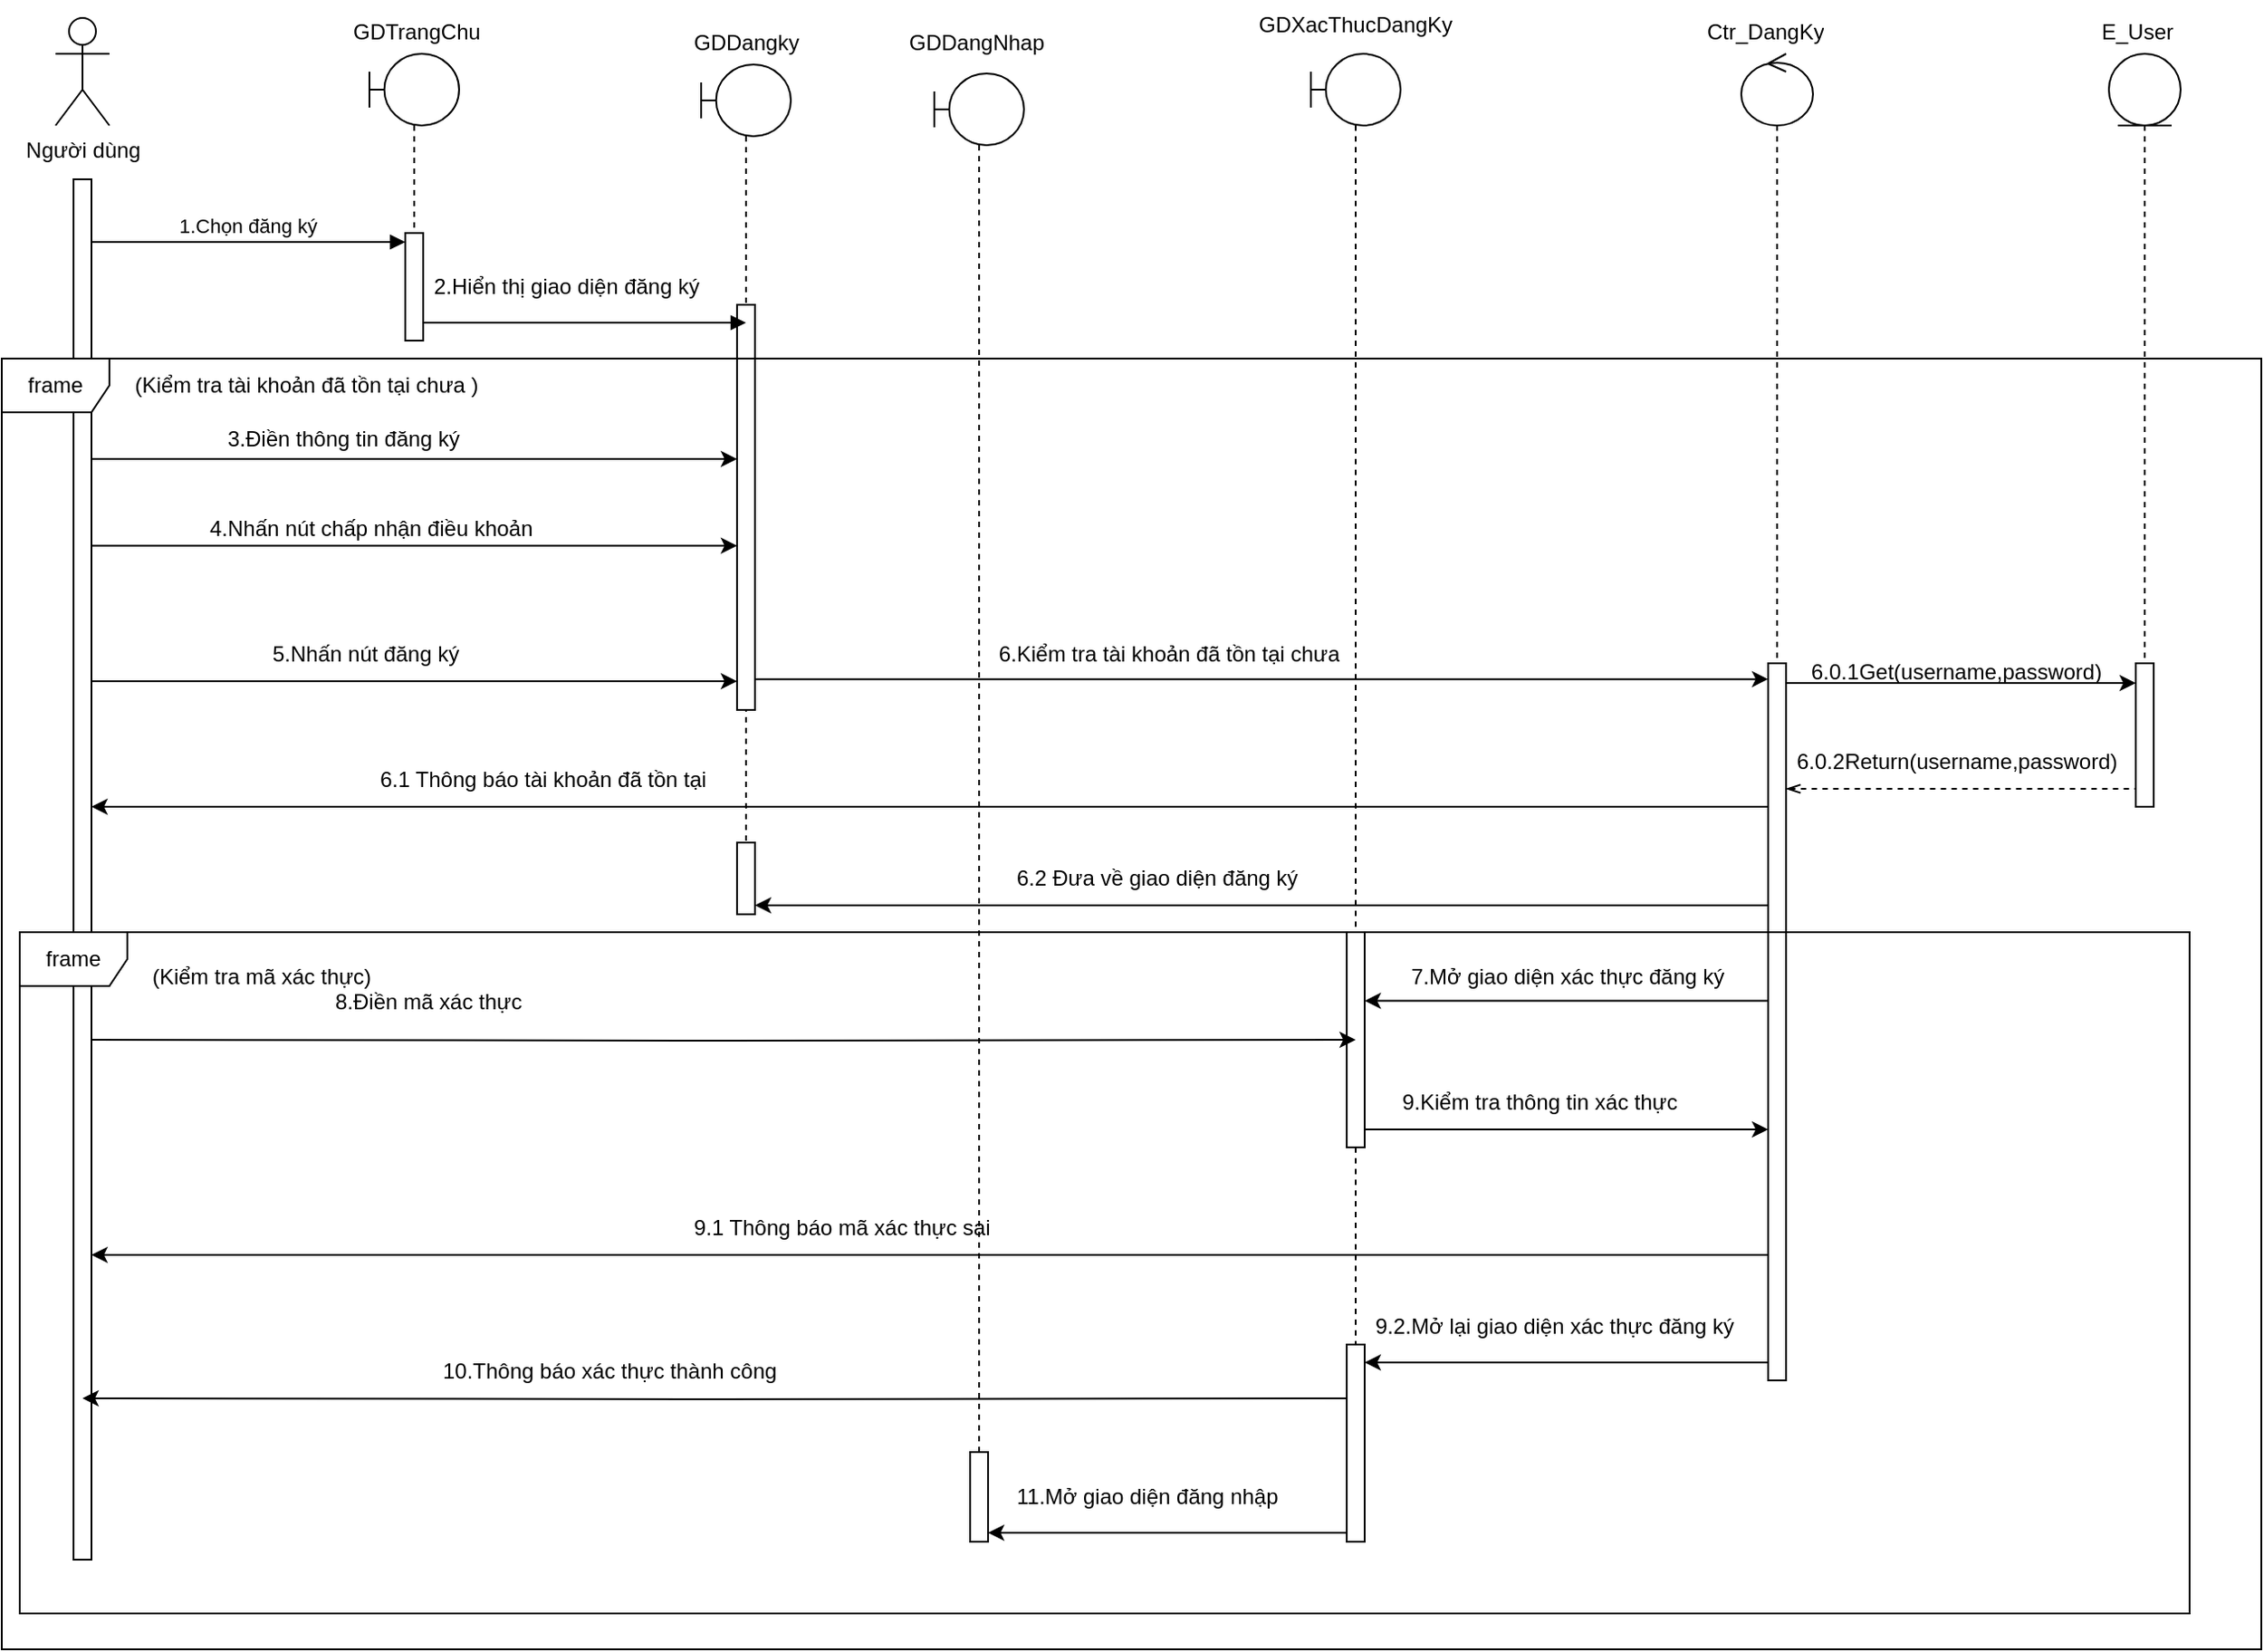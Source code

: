 <mxfile version="28.1.2">
  <diagram name="Page-1" id="2YBvvXClWsGukQMizWep">
    <mxGraphModel dx="1737" dy="1043" grid="1" gridSize="10" guides="1" tooltips="1" connect="1" arrows="1" fold="1" page="1" pageScale="1" pageWidth="850" pageHeight="1100" math="0" shadow="0">
      <root>
        <mxCell id="0" />
        <mxCell id="1" parent="0" />
        <mxCell id="1eH0fPws4KTW_NLaS6BD-11" value="Người dùng" style="shape=umlActor;verticalLabelPosition=bottom;verticalAlign=top;html=1;outlineConnect=0;" parent="1" vertex="1">
          <mxGeometry x="50" y="30" width="30" height="60" as="geometry" />
        </mxCell>
        <mxCell id="1eH0fPws4KTW_NLaS6BD-13" value="" style="html=1;points=[[0,0,0,0,5],[0,1,0,0,-5],[1,0,0,0,5],[1,1,0,0,-5]];perimeter=orthogonalPerimeter;outlineConnect=0;targetShapes=umlLifeline;portConstraint=eastwest;newEdgeStyle={&quot;curved&quot;:0,&quot;rounded&quot;:0};" parent="1" vertex="1">
          <mxGeometry x="60" y="120" width="10" height="770" as="geometry" />
        </mxCell>
        <mxCell id="1eH0fPws4KTW_NLaS6BD-15" value="GDTrangChu" style="text;strokeColor=none;fillColor=none;align=left;verticalAlign=top;spacingLeft=4;spacingRight=4;overflow=hidden;rotatable=0;points=[[0,0.5],[1,0.5]];portConstraint=eastwest;whiteSpace=wrap;html=1;" parent="1" vertex="1">
          <mxGeometry x="210" y="24" width="100" height="26" as="geometry" />
        </mxCell>
        <mxCell id="1eH0fPws4KTW_NLaS6BD-16" value="" style="shape=umlLifeline;perimeter=lifelinePerimeter;whiteSpace=wrap;html=1;container=1;dropTarget=0;collapsible=0;recursiveResize=0;outlineConnect=0;portConstraint=eastwest;newEdgeStyle={&quot;curved&quot;:0,&quot;rounded&quot;:0};participant=umlBoundary;" parent="1" vertex="1">
          <mxGeometry x="225" y="50" width="50" height="140" as="geometry" />
        </mxCell>
        <mxCell id="1eH0fPws4KTW_NLaS6BD-19" value="" style="html=1;points=[[0,0,0,0,5],[0,1,0,0,-5],[1,0,0,0,5],[1,1,0,0,-5]];perimeter=orthogonalPerimeter;outlineConnect=0;targetShapes=umlLifeline;portConstraint=eastwest;newEdgeStyle={&quot;curved&quot;:0,&quot;rounded&quot;:0};" parent="1" vertex="1">
          <mxGeometry x="245" y="150" width="10" height="60" as="geometry" />
        </mxCell>
        <mxCell id="1eH0fPws4KTW_NLaS6BD-20" value="1.Chọn đăng ký" style="html=1;verticalAlign=bottom;startArrow=none;endArrow=block;startSize=8;curved=0;rounded=0;entryX=0;entryY=0;entryDx=0;entryDy=5;startFill=0;" parent="1" source="1eH0fPws4KTW_NLaS6BD-13" target="1eH0fPws4KTW_NLaS6BD-19" edge="1">
          <mxGeometry x="-0.005" relative="1" as="geometry">
            <mxPoint x="150" y="165" as="sourcePoint" />
            <mxPoint as="offset" />
          </mxGeometry>
        </mxCell>
        <mxCell id="1eH0fPws4KTW_NLaS6BD-55" value="" style="shape=umlLifeline;perimeter=lifelinePerimeter;whiteSpace=wrap;html=1;container=1;dropTarget=0;collapsible=0;recursiveResize=0;outlineConnect=0;portConstraint=eastwest;newEdgeStyle={&quot;curved&quot;:0,&quot;rounded&quot;:0};participant=umlBoundary;" parent="1" vertex="1">
          <mxGeometry x="410" y="56" width="50" height="434" as="geometry" />
        </mxCell>
        <mxCell id="1eH0fPws4KTW_NLaS6BD-56" value="" style="html=1;points=[[0,0,0,0,5],[0,1,0,0,-5],[1,0,0,0,5],[1,1,0,0,-5]];perimeter=orthogonalPerimeter;outlineConnect=0;targetShapes=umlLifeline;portConstraint=eastwest;newEdgeStyle={&quot;curved&quot;:0,&quot;rounded&quot;:0};" parent="1eH0fPws4KTW_NLaS6BD-55" vertex="1">
          <mxGeometry x="20" y="134" width="10" height="226" as="geometry" />
        </mxCell>
        <mxCell id="1eH0fPws4KTW_NLaS6BD-59" value="GDDangky" style="text;strokeColor=none;fillColor=none;align=left;verticalAlign=top;spacingLeft=4;spacingRight=4;overflow=hidden;rotatable=0;points=[[0,0.5],[1,0.5]];portConstraint=eastwest;whiteSpace=wrap;html=1;" parent="1" vertex="1">
          <mxGeometry x="400" y="30" width="80" height="26" as="geometry" />
        </mxCell>
        <mxCell id="1eH0fPws4KTW_NLaS6BD-83" style="edgeStyle=orthogonalEdgeStyle;rounded=0;orthogonalLoop=1;jettySize=auto;html=1;exitX=0.5;exitY=1;exitDx=0;exitDy=0;" parent="1" edge="1">
          <mxGeometry relative="1" as="geometry">
            <mxPoint x="1115" y="490" as="sourcePoint" />
            <mxPoint x="1115" y="490" as="targetPoint" />
          </mxGeometry>
        </mxCell>
        <mxCell id="l1M9bcCjxFJwpTehe7LT-5" value="2.Hiển thị giao diện đăng ký" style="text;strokeColor=none;fillColor=none;align=left;verticalAlign=middle;spacingLeft=4;spacingRight=4;overflow=hidden;points=[[0,0.5],[1,0.5]];portConstraint=eastwest;rotatable=0;whiteSpace=wrap;html=1;" vertex="1" parent="1">
          <mxGeometry x="255" y="165" width="180" height="30" as="geometry" />
        </mxCell>
        <mxCell id="l1M9bcCjxFJwpTehe7LT-7" value="" style="endArrow=classic;html=1;rounded=0;entryX=0;entryY=1;entryDx=0;entryDy=-5;entryPerimeter=0;" edge="1" parent="1">
          <mxGeometry width="50" height="50" relative="1" as="geometry">
            <mxPoint x="70" y="276" as="sourcePoint" />
            <mxPoint x="430" y="276" as="targetPoint" />
          </mxGeometry>
        </mxCell>
        <mxCell id="l1M9bcCjxFJwpTehe7LT-8" value="3.Điền thông tin đăng ký&amp;nbsp;" style="text;strokeColor=none;fillColor=none;align=left;verticalAlign=middle;spacingLeft=4;spacingRight=4;overflow=hidden;points=[[0,0.5],[1,0.5]];portConstraint=eastwest;rotatable=0;whiteSpace=wrap;html=1;" vertex="1" parent="1">
          <mxGeometry x="140" y="250" width="170" height="30" as="geometry" />
        </mxCell>
        <mxCell id="l1M9bcCjxFJwpTehe7LT-13" value="" style="shape=umlLifeline;perimeter=lifelinePerimeter;whiteSpace=wrap;html=1;container=1;dropTarget=0;collapsible=0;recursiveResize=0;outlineConnect=0;portConstraint=eastwest;newEdgeStyle={&quot;curved&quot;:0,&quot;rounded&quot;:0};participant=umlControl;" vertex="1" parent="1">
          <mxGeometry x="990" y="50" width="40" height="344" as="geometry" />
        </mxCell>
        <mxCell id="l1M9bcCjxFJwpTehe7LT-14" value="Ctr_DangKy" style="text;strokeColor=none;fillColor=none;align=left;verticalAlign=top;spacingLeft=4;spacingRight=4;overflow=hidden;rotatable=0;points=[[0,0.5],[1,0.5]];portConstraint=eastwest;whiteSpace=wrap;html=1;" vertex="1" parent="1">
          <mxGeometry x="965" y="24" width="90" height="26" as="geometry" />
        </mxCell>
        <mxCell id="l1M9bcCjxFJwpTehe7LT-15" value="" style="html=1;points=[[0,0,0,0,5],[0,1,0,0,-5],[1,0,0,0,5],[1,1,0,0,-5]];perimeter=orthogonalPerimeter;outlineConnect=0;targetShapes=umlLifeline;portConstraint=eastwest;newEdgeStyle={&quot;curved&quot;:0,&quot;rounded&quot;:0};" vertex="1" parent="1">
          <mxGeometry x="1005" y="390" width="10" height="400" as="geometry" />
        </mxCell>
        <mxCell id="l1M9bcCjxFJwpTehe7LT-18" value="" style="endArrow=classic;html=1;rounded=0;" edge="1" parent="1" target="l1M9bcCjxFJwpTehe7LT-15">
          <mxGeometry width="50" height="50" relative="1" as="geometry">
            <mxPoint x="440" y="398.82" as="sourcePoint" />
            <mxPoint x="690" y="398.82" as="targetPoint" />
          </mxGeometry>
        </mxCell>
        <mxCell id="l1M9bcCjxFJwpTehe7LT-19" value="6.Kiểm tra tài khoản đã tồn tại chưa" style="text;strokeColor=none;fillColor=none;align=left;verticalAlign=middle;spacingLeft=4;spacingRight=4;overflow=hidden;points=[[0,0.5],[1,0.5]];portConstraint=eastwest;rotatable=0;whiteSpace=wrap;html=1;" vertex="1" parent="1">
          <mxGeometry x="570" y="370" width="220" height="30" as="geometry" />
        </mxCell>
        <mxCell id="l1M9bcCjxFJwpTehe7LT-20" value="" style="shape=umlLifeline;perimeter=lifelinePerimeter;whiteSpace=wrap;html=1;container=1;dropTarget=0;collapsible=0;recursiveResize=0;outlineConnect=0;portConstraint=eastwest;newEdgeStyle={&quot;curved&quot;:0,&quot;rounded&quot;:0};participant=umlEntity;" vertex="1" parent="1">
          <mxGeometry x="1195" y="50" width="40" height="350" as="geometry" />
        </mxCell>
        <mxCell id="l1M9bcCjxFJwpTehe7LT-21" value="E_User" style="text;strokeColor=none;fillColor=none;align=left;verticalAlign=top;spacingLeft=4;spacingRight=4;overflow=hidden;rotatable=0;points=[[0,0.5],[1,0.5]];portConstraint=eastwest;whiteSpace=wrap;html=1;" vertex="1" parent="1">
          <mxGeometry x="1185" y="24" width="90" height="26" as="geometry" />
        </mxCell>
        <mxCell id="l1M9bcCjxFJwpTehe7LT-22" value="" style="html=1;points=[[0,0,0,0,5],[0,1,0,0,-5],[1,0,0,0,5],[1,1,0,0,-5]];perimeter=orthogonalPerimeter;outlineConnect=0;targetShapes=umlLifeline;portConstraint=eastwest;newEdgeStyle={&quot;curved&quot;:0,&quot;rounded&quot;:0};" vertex="1" parent="1">
          <mxGeometry x="1210" y="390" width="10" height="80" as="geometry" />
        </mxCell>
        <mxCell id="l1M9bcCjxFJwpTehe7LT-24" value="" style="endArrow=classic;html=1;rounded=0;exitX=1;exitY=0;exitDx=0;exitDy=5;exitPerimeter=0;" edge="1" parent="1">
          <mxGeometry width="50" height="50" relative="1" as="geometry">
            <mxPoint x="1015" y="401" as="sourcePoint" />
            <mxPoint x="1210" y="401" as="targetPoint" />
          </mxGeometry>
        </mxCell>
        <mxCell id="l1M9bcCjxFJwpTehe7LT-25" value="6.0.1Get(username,password)" style="text;strokeColor=none;fillColor=none;align=left;verticalAlign=middle;spacingLeft=4;spacingRight=4;overflow=hidden;points=[[0,0.5],[1,0.5]];portConstraint=eastwest;rotatable=0;whiteSpace=wrap;html=1;" vertex="1" parent="1">
          <mxGeometry x="1022.5" y="380" width="175" height="30" as="geometry" />
        </mxCell>
        <mxCell id="l1M9bcCjxFJwpTehe7LT-26" value="" style="endArrow=none;html=1;rounded=0;endFill=0;startArrow=openThin;startFill=0;dashed=1;" edge="1" parent="1" target="l1M9bcCjxFJwpTehe7LT-22">
          <mxGeometry width="50" height="50" relative="1" as="geometry">
            <mxPoint x="1015" y="460" as="sourcePoint" />
            <mxPoint x="1195" y="460" as="targetPoint" />
          </mxGeometry>
        </mxCell>
        <mxCell id="l1M9bcCjxFJwpTehe7LT-27" value="6.0.2Return(username,password)" style="text;strokeColor=none;fillColor=none;align=left;verticalAlign=middle;spacingLeft=4;spacingRight=4;overflow=hidden;points=[[0,0.5],[1,0.5]];portConstraint=eastwest;rotatable=0;whiteSpace=wrap;html=1;dashed=1;" vertex="1" parent="1">
          <mxGeometry x="1015" y="430" width="190" height="30" as="geometry" />
        </mxCell>
        <mxCell id="l1M9bcCjxFJwpTehe7LT-32" value="" style="html=1;verticalAlign=bottom;endArrow=block;curved=0;rounded=0;align=center;" edge="1" parent="1">
          <mxGeometry width="80" relative="1" as="geometry">
            <mxPoint x="255" y="200" as="sourcePoint" />
            <mxPoint x="435" y="200" as="targetPoint" />
          </mxGeometry>
        </mxCell>
        <mxCell id="l1M9bcCjxFJwpTehe7LT-62" value="" style="endArrow=classic;html=1;rounded=0;entryX=0;entryY=1;entryDx=0;entryDy=-5;entryPerimeter=0;" edge="1" parent="1">
          <mxGeometry width="50" height="50" relative="1" as="geometry">
            <mxPoint x="70" y="324.41" as="sourcePoint" />
            <mxPoint x="430" y="324.41" as="targetPoint" />
          </mxGeometry>
        </mxCell>
        <mxCell id="l1M9bcCjxFJwpTehe7LT-63" value="4.Nhấn nút chấp nhận điều khoản" style="text;strokeColor=none;fillColor=none;align=left;verticalAlign=middle;spacingLeft=4;spacingRight=4;overflow=hidden;points=[[0,0.5],[1,0.5]];portConstraint=eastwest;rotatable=0;whiteSpace=wrap;html=1;" vertex="1" parent="1">
          <mxGeometry x="130" y="300" width="210" height="30" as="geometry" />
        </mxCell>
        <mxCell id="l1M9bcCjxFJwpTehe7LT-64" value="" style="endArrow=classic;html=1;rounded=0;entryX=0;entryY=1;entryDx=0;entryDy=-5;entryPerimeter=0;" edge="1" parent="1">
          <mxGeometry width="50" height="50" relative="1" as="geometry">
            <mxPoint x="70" y="400" as="sourcePoint" />
            <mxPoint x="430" y="400" as="targetPoint" />
          </mxGeometry>
        </mxCell>
        <mxCell id="l1M9bcCjxFJwpTehe7LT-65" value="5.Nhấn nút đăng ký" style="text;strokeColor=none;fillColor=none;align=left;verticalAlign=middle;spacingLeft=4;spacingRight=4;overflow=hidden;points=[[0,0.5],[1,0.5]];portConstraint=eastwest;rotatable=0;whiteSpace=wrap;html=1;" vertex="1" parent="1">
          <mxGeometry x="165" y="370" width="120" height="30" as="geometry" />
        </mxCell>
        <mxCell id="l1M9bcCjxFJwpTehe7LT-67" value="" style="endArrow=classic;html=1;rounded=0;" edge="1" parent="1" source="l1M9bcCjxFJwpTehe7LT-15">
          <mxGeometry width="50" height="50" relative="1" as="geometry">
            <mxPoint x="690" y="470" as="sourcePoint" />
            <mxPoint x="70" y="470" as="targetPoint" />
          </mxGeometry>
        </mxCell>
        <mxCell id="l1M9bcCjxFJwpTehe7LT-69" value="6.1 Thông báo tài khoản đã tồn tại" style="text;strokeColor=none;fillColor=none;align=left;verticalAlign=middle;spacingLeft=4;spacingRight=4;overflow=hidden;points=[[0,0.5],[1,0.5]];portConstraint=eastwest;rotatable=0;whiteSpace=wrap;html=1;" vertex="1" parent="1">
          <mxGeometry x="225" y="440" width="220" height="30" as="geometry" />
        </mxCell>
        <mxCell id="l1M9bcCjxFJwpTehe7LT-70" value="" style="html=1;points=[[0,0,0,0,5],[0,1,0,0,-5],[1,0,0,0,5],[1,1,0,0,-5]];perimeter=orthogonalPerimeter;outlineConnect=0;targetShapes=umlLifeline;portConstraint=eastwest;newEdgeStyle={&quot;curved&quot;:0,&quot;rounded&quot;:0};" vertex="1" parent="1">
          <mxGeometry x="430" y="490" width="10" height="40" as="geometry" />
        </mxCell>
        <mxCell id="l1M9bcCjxFJwpTehe7LT-71" value="" style="endArrow=classic;html=1;rounded=0;entryX=1;entryY=1;entryDx=0;entryDy=-5;entryPerimeter=0;" edge="1" parent="1" source="l1M9bcCjxFJwpTehe7LT-15" target="l1M9bcCjxFJwpTehe7LT-70">
          <mxGeometry width="50" height="50" relative="1" as="geometry">
            <mxPoint x="770" y="525" as="sourcePoint" />
            <mxPoint x="480" y="400" as="targetPoint" />
          </mxGeometry>
        </mxCell>
        <mxCell id="l1M9bcCjxFJwpTehe7LT-72" value="6.2 Đưa về giao diện đăng ký" style="text;strokeColor=none;fillColor=none;align=left;verticalAlign=middle;spacingLeft=4;spacingRight=4;overflow=hidden;points=[[0,0.5],[1,0.5]];portConstraint=eastwest;rotatable=0;whiteSpace=wrap;html=1;" vertex="1" parent="1">
          <mxGeometry x="580" y="495" width="180" height="30" as="geometry" />
        </mxCell>
        <mxCell id="l1M9bcCjxFJwpTehe7LT-73" value="" style="shape=umlLifeline;perimeter=lifelinePerimeter;whiteSpace=wrap;html=1;container=1;dropTarget=0;collapsible=0;recursiveResize=0;outlineConnect=0;portConstraint=eastwest;newEdgeStyle={&quot;curved&quot;:0,&quot;rounded&quot;:0};participant=umlBoundary;" vertex="1" parent="1">
          <mxGeometry x="750" y="50" width="50" height="730" as="geometry" />
        </mxCell>
        <mxCell id="l1M9bcCjxFJwpTehe7LT-74" value="" style="html=1;points=[[0,0,0,0,5],[0,1,0,0,-5],[1,0,0,0,5],[1,1,0,0,-5]];perimeter=orthogonalPerimeter;outlineConnect=0;targetShapes=umlLifeline;portConstraint=eastwest;newEdgeStyle={&quot;curved&quot;:0,&quot;rounded&quot;:0};" vertex="1" parent="1">
          <mxGeometry x="770" y="540" width="10" height="120" as="geometry" />
        </mxCell>
        <mxCell id="l1M9bcCjxFJwpTehe7LT-77" value="GDXacThucDangKy" style="text;strokeColor=none;fillColor=none;align=left;verticalAlign=top;spacingLeft=4;spacingRight=4;overflow=hidden;rotatable=0;points=[[0,0.5],[1,0.5]];portConstraint=eastwest;whiteSpace=wrap;html=1;" vertex="1" parent="1">
          <mxGeometry x="715" y="20" width="130" height="26" as="geometry" />
        </mxCell>
        <mxCell id="l1M9bcCjxFJwpTehe7LT-79" value="" style="endArrow=classic;html=1;rounded=0;" edge="1" parent="1">
          <mxGeometry width="50" height="50" relative="1" as="geometry">
            <mxPoint x="1005" y="578.29" as="sourcePoint" />
            <mxPoint x="780" y="578.29" as="targetPoint" />
          </mxGeometry>
        </mxCell>
        <mxCell id="l1M9bcCjxFJwpTehe7LT-80" value="7.Mở giao diện xác thực đăng ký" style="text;strokeColor=none;fillColor=none;align=left;verticalAlign=middle;spacingLeft=4;spacingRight=4;overflow=hidden;points=[[0,0.5],[1,0.5]];portConstraint=eastwest;rotatable=0;whiteSpace=wrap;html=1;" vertex="1" parent="1">
          <mxGeometry x="800" y="550" width="190" height="30" as="geometry" />
        </mxCell>
        <mxCell id="l1M9bcCjxFJwpTehe7LT-81" style="edgeStyle=orthogonalEdgeStyle;rounded=0;orthogonalLoop=1;jettySize=auto;html=1;curved=0;exitX=1;exitY=1;exitDx=0;exitDy=-5;exitPerimeter=0;entryX=0.5;entryY=0.5;entryDx=0;entryDy=0;entryPerimeter=0;" edge="1" parent="1" target="l1M9bcCjxFJwpTehe7LT-74">
          <mxGeometry relative="1" as="geometry">
            <mxPoint x="70" y="600" as="sourcePoint" />
            <mxPoint x="575" y="600" as="targetPoint" />
          </mxGeometry>
        </mxCell>
        <mxCell id="l1M9bcCjxFJwpTehe7LT-82" value="8.Điền mã xác thực" style="text;strokeColor=none;fillColor=none;align=left;verticalAlign=middle;spacingLeft=4;spacingRight=4;overflow=hidden;points=[[0,0.5],[1,0.5]];portConstraint=eastwest;rotatable=0;whiteSpace=wrap;html=1;" vertex="1" parent="1">
          <mxGeometry x="200" y="564" width="190" height="30" as="geometry" />
        </mxCell>
        <mxCell id="l1M9bcCjxFJwpTehe7LT-86" value="" style="endArrow=none;html=1;rounded=0;endFill=0;startArrow=classic;startFill=1;" edge="1" parent="1" source="l1M9bcCjxFJwpTehe7LT-15">
          <mxGeometry width="50" height="50" relative="1" as="geometry">
            <mxPoint x="970" y="650.18" as="sourcePoint" />
            <mxPoint x="780" y="650" as="targetPoint" />
          </mxGeometry>
        </mxCell>
        <mxCell id="l1M9bcCjxFJwpTehe7LT-89" value="9.1 Thông báo mã xác thực sai" style="text;strokeColor=none;fillColor=none;align=left;verticalAlign=middle;spacingLeft=4;spacingRight=4;overflow=hidden;points=[[0,0.5],[1,0.5]];portConstraint=eastwest;rotatable=0;whiteSpace=wrap;html=1;" vertex="1" parent="1">
          <mxGeometry x="400" y="690" width="190" height="30" as="geometry" />
        </mxCell>
        <mxCell id="l1M9bcCjxFJwpTehe7LT-90" value="" style="html=1;points=[[0,0,0,0,5],[0,1,0,0,-5],[1,0,0,0,5],[1,1,0,0,-5]];perimeter=orthogonalPerimeter;outlineConnect=0;targetShapes=umlLifeline;portConstraint=eastwest;newEdgeStyle={&quot;curved&quot;:0,&quot;rounded&quot;:0};" vertex="1" parent="1">
          <mxGeometry x="770" y="770" width="10" height="110" as="geometry" />
        </mxCell>
        <mxCell id="l1M9bcCjxFJwpTehe7LT-91" value="" style="endArrow=classic;html=1;rounded=0;" edge="1" parent="1" source="l1M9bcCjxFJwpTehe7LT-15">
          <mxGeometry width="50" height="50" relative="1" as="geometry">
            <mxPoint x="970" y="780.18" as="sourcePoint" />
            <mxPoint x="780" y="780" as="targetPoint" />
          </mxGeometry>
        </mxCell>
        <mxCell id="l1M9bcCjxFJwpTehe7LT-93" value="" style="endArrow=classic;html=1;rounded=0;" edge="1" parent="1" source="l1M9bcCjxFJwpTehe7LT-15">
          <mxGeometry width="50" height="50" relative="1" as="geometry">
            <mxPoint x="910" y="720" as="sourcePoint" />
            <mxPoint x="70" y="720" as="targetPoint" />
          </mxGeometry>
        </mxCell>
        <mxCell id="l1M9bcCjxFJwpTehe7LT-87" value="9.Kiểm tra thông tin xác thực" style="text;strokeColor=none;fillColor=none;align=left;verticalAlign=middle;spacingLeft=4;spacingRight=4;overflow=hidden;points=[[0,0.5],[1,0.5]];portConstraint=eastwest;rotatable=0;whiteSpace=wrap;html=1;" vertex="1" parent="1">
          <mxGeometry x="795" y="620" width="170" height="30" as="geometry" />
        </mxCell>
        <mxCell id="l1M9bcCjxFJwpTehe7LT-95" value="9.2.Mở lại giao diện xác thực đăng ký" style="text;strokeColor=none;fillColor=none;align=left;verticalAlign=middle;spacingLeft=4;spacingRight=4;overflow=hidden;points=[[0,0.5],[1,0.5]];portConstraint=eastwest;rotatable=0;whiteSpace=wrap;html=1;" vertex="1" parent="1">
          <mxGeometry x="780" y="745" width="230" height="30" as="geometry" />
        </mxCell>
        <mxCell id="l1M9bcCjxFJwpTehe7LT-96" style="edgeStyle=orthogonalEdgeStyle;rounded=0;orthogonalLoop=1;jettySize=auto;html=1;curved=0;exitX=1;exitY=1;exitDx=0;exitDy=-5;exitPerimeter=0;entryX=0;entryY=0.273;entryDx=0;entryDy=0;entryPerimeter=0;endArrow=none;endFill=0;startArrow=classic;startFill=1;" edge="1" parent="1" target="l1M9bcCjxFJwpTehe7LT-90">
          <mxGeometry relative="1" as="geometry">
            <mxPoint x="65" y="800" as="sourcePoint" />
            <mxPoint x="695" y="800" as="targetPoint" />
          </mxGeometry>
        </mxCell>
        <mxCell id="l1M9bcCjxFJwpTehe7LT-97" value="10.Thông báo xác thực thành công" style="text;strokeColor=none;fillColor=none;align=left;verticalAlign=middle;spacingLeft=4;spacingRight=4;overflow=hidden;points=[[0,0.5],[1,0.5]];portConstraint=eastwest;rotatable=0;whiteSpace=wrap;html=1;" vertex="1" parent="1">
          <mxGeometry x="260" y="770" width="220" height="30" as="geometry" />
        </mxCell>
        <mxCell id="l1M9bcCjxFJwpTehe7LT-98" value="" style="shape=umlLifeline;perimeter=lifelinePerimeter;whiteSpace=wrap;html=1;container=1;dropTarget=0;collapsible=0;recursiveResize=0;outlineConnect=0;portConstraint=eastwest;newEdgeStyle={&quot;curved&quot;:0,&quot;rounded&quot;:0};participant=umlBoundary;" vertex="1" parent="1">
          <mxGeometry x="540" y="61" width="50" height="769" as="geometry" />
        </mxCell>
        <mxCell id="l1M9bcCjxFJwpTehe7LT-99" value="" style="html=1;points=[[0,0,0,0,5],[0,1,0,0,-5],[1,0,0,0,5],[1,1,0,0,-5]];perimeter=orthogonalPerimeter;outlineConnect=0;targetShapes=umlLifeline;portConstraint=eastwest;newEdgeStyle={&quot;curved&quot;:0,&quot;rounded&quot;:0};" vertex="1" parent="1">
          <mxGeometry x="560" y="830" width="10" height="50" as="geometry" />
        </mxCell>
        <mxCell id="l1M9bcCjxFJwpTehe7LT-100" value="GDDangNhap" style="text;strokeColor=none;fillColor=none;align=left;verticalAlign=top;spacingLeft=4;spacingRight=4;overflow=hidden;rotatable=0;points=[[0,0.5],[1,0.5]];portConstraint=eastwest;whiteSpace=wrap;html=1;" vertex="1" parent="1">
          <mxGeometry x="520" y="30" width="100" height="26" as="geometry" />
        </mxCell>
        <mxCell id="l1M9bcCjxFJwpTehe7LT-103" value="" style="endArrow=classic;html=1;rounded=0;exitX=0;exitY=1;exitDx=0;exitDy=-5;exitPerimeter=0;entryX=1;entryY=1;entryDx=0;entryDy=-5;entryPerimeter=0;" edge="1" parent="1" source="l1M9bcCjxFJwpTehe7LT-90" target="l1M9bcCjxFJwpTehe7LT-99">
          <mxGeometry width="50" height="50" relative="1" as="geometry">
            <mxPoint x="760" y="879" as="sourcePoint" />
            <mxPoint x="570" y="878.82" as="targetPoint" />
          </mxGeometry>
        </mxCell>
        <mxCell id="l1M9bcCjxFJwpTehe7LT-104" value="11.Mở giao diện đăng nhập" style="text;strokeColor=none;fillColor=none;align=left;verticalAlign=middle;spacingLeft=4;spacingRight=4;overflow=hidden;points=[[0,0.5],[1,0.5]];portConstraint=eastwest;rotatable=0;whiteSpace=wrap;html=1;" vertex="1" parent="1">
          <mxGeometry x="580" y="840" width="170" height="30" as="geometry" />
        </mxCell>
        <mxCell id="l1M9bcCjxFJwpTehe7LT-105" value="frame" style="shape=umlFrame;whiteSpace=wrap;html=1;pointerEvents=0;" vertex="1" parent="1">
          <mxGeometry x="30" y="540" width="1210" height="380" as="geometry" />
        </mxCell>
        <mxCell id="l1M9bcCjxFJwpTehe7LT-106" value="(Kiểm tra mã xác thực)" style="text;html=1;align=center;verticalAlign=middle;whiteSpace=wrap;rounded=0;" vertex="1" parent="1">
          <mxGeometry x="90" y="550" width="150" height="30" as="geometry" />
        </mxCell>
        <mxCell id="l1M9bcCjxFJwpTehe7LT-107" value="frame" style="shape=umlFrame;whiteSpace=wrap;html=1;pointerEvents=0;" vertex="1" parent="1">
          <mxGeometry x="20" y="220" width="1260" height="720" as="geometry" />
        </mxCell>
        <mxCell id="l1M9bcCjxFJwpTehe7LT-108" value="(Kiểm tra tài khoản đã tồn tại chưa )" style="text;html=1;align=center;verticalAlign=middle;whiteSpace=wrap;rounded=0;" vertex="1" parent="1">
          <mxGeometry x="90" y="220" width="200" height="30" as="geometry" />
        </mxCell>
      </root>
    </mxGraphModel>
  </diagram>
</mxfile>
